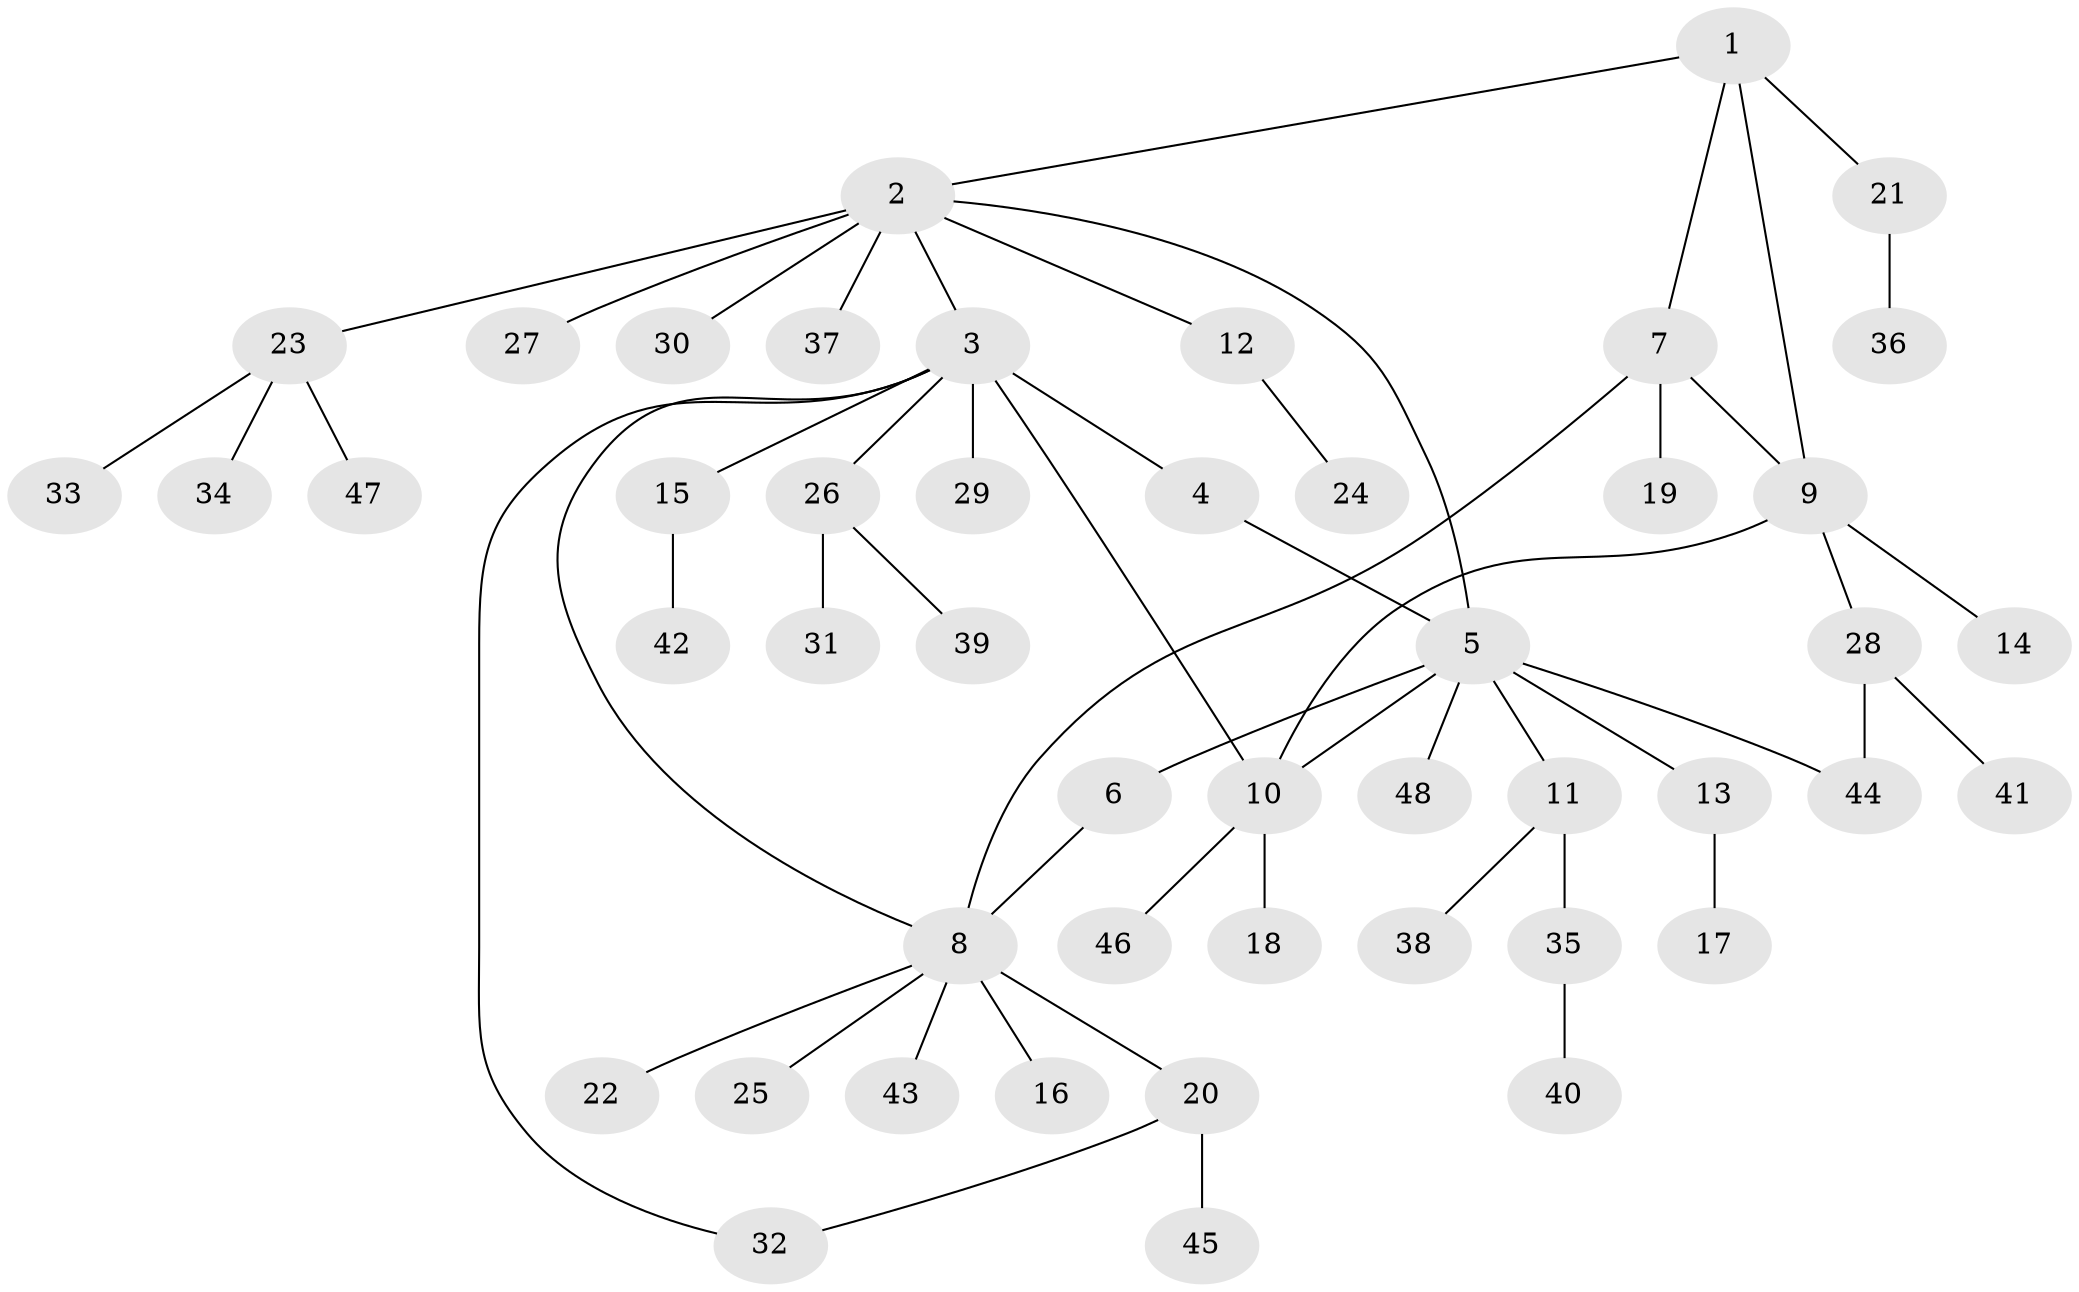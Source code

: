 // Generated by graph-tools (version 1.1) at 2025/11/02/27/25 16:11:32]
// undirected, 48 vertices, 55 edges
graph export_dot {
graph [start="1"]
  node [color=gray90,style=filled];
  1;
  2;
  3;
  4;
  5;
  6;
  7;
  8;
  9;
  10;
  11;
  12;
  13;
  14;
  15;
  16;
  17;
  18;
  19;
  20;
  21;
  22;
  23;
  24;
  25;
  26;
  27;
  28;
  29;
  30;
  31;
  32;
  33;
  34;
  35;
  36;
  37;
  38;
  39;
  40;
  41;
  42;
  43;
  44;
  45;
  46;
  47;
  48;
  1 -- 2;
  1 -- 7;
  1 -- 9;
  1 -- 21;
  2 -- 3;
  2 -- 5;
  2 -- 12;
  2 -- 23;
  2 -- 27;
  2 -- 30;
  2 -- 37;
  3 -- 4;
  3 -- 8;
  3 -- 10;
  3 -- 15;
  3 -- 26;
  3 -- 29;
  3 -- 32;
  4 -- 5;
  5 -- 6;
  5 -- 10;
  5 -- 11;
  5 -- 13;
  5 -- 44;
  5 -- 48;
  6 -- 8;
  7 -- 8;
  7 -- 9;
  7 -- 19;
  8 -- 16;
  8 -- 20;
  8 -- 22;
  8 -- 25;
  8 -- 43;
  9 -- 10;
  9 -- 14;
  9 -- 28;
  10 -- 18;
  10 -- 46;
  11 -- 35;
  11 -- 38;
  12 -- 24;
  13 -- 17;
  15 -- 42;
  20 -- 32;
  20 -- 45;
  21 -- 36;
  23 -- 33;
  23 -- 34;
  23 -- 47;
  26 -- 31;
  26 -- 39;
  28 -- 41;
  28 -- 44;
  35 -- 40;
}
